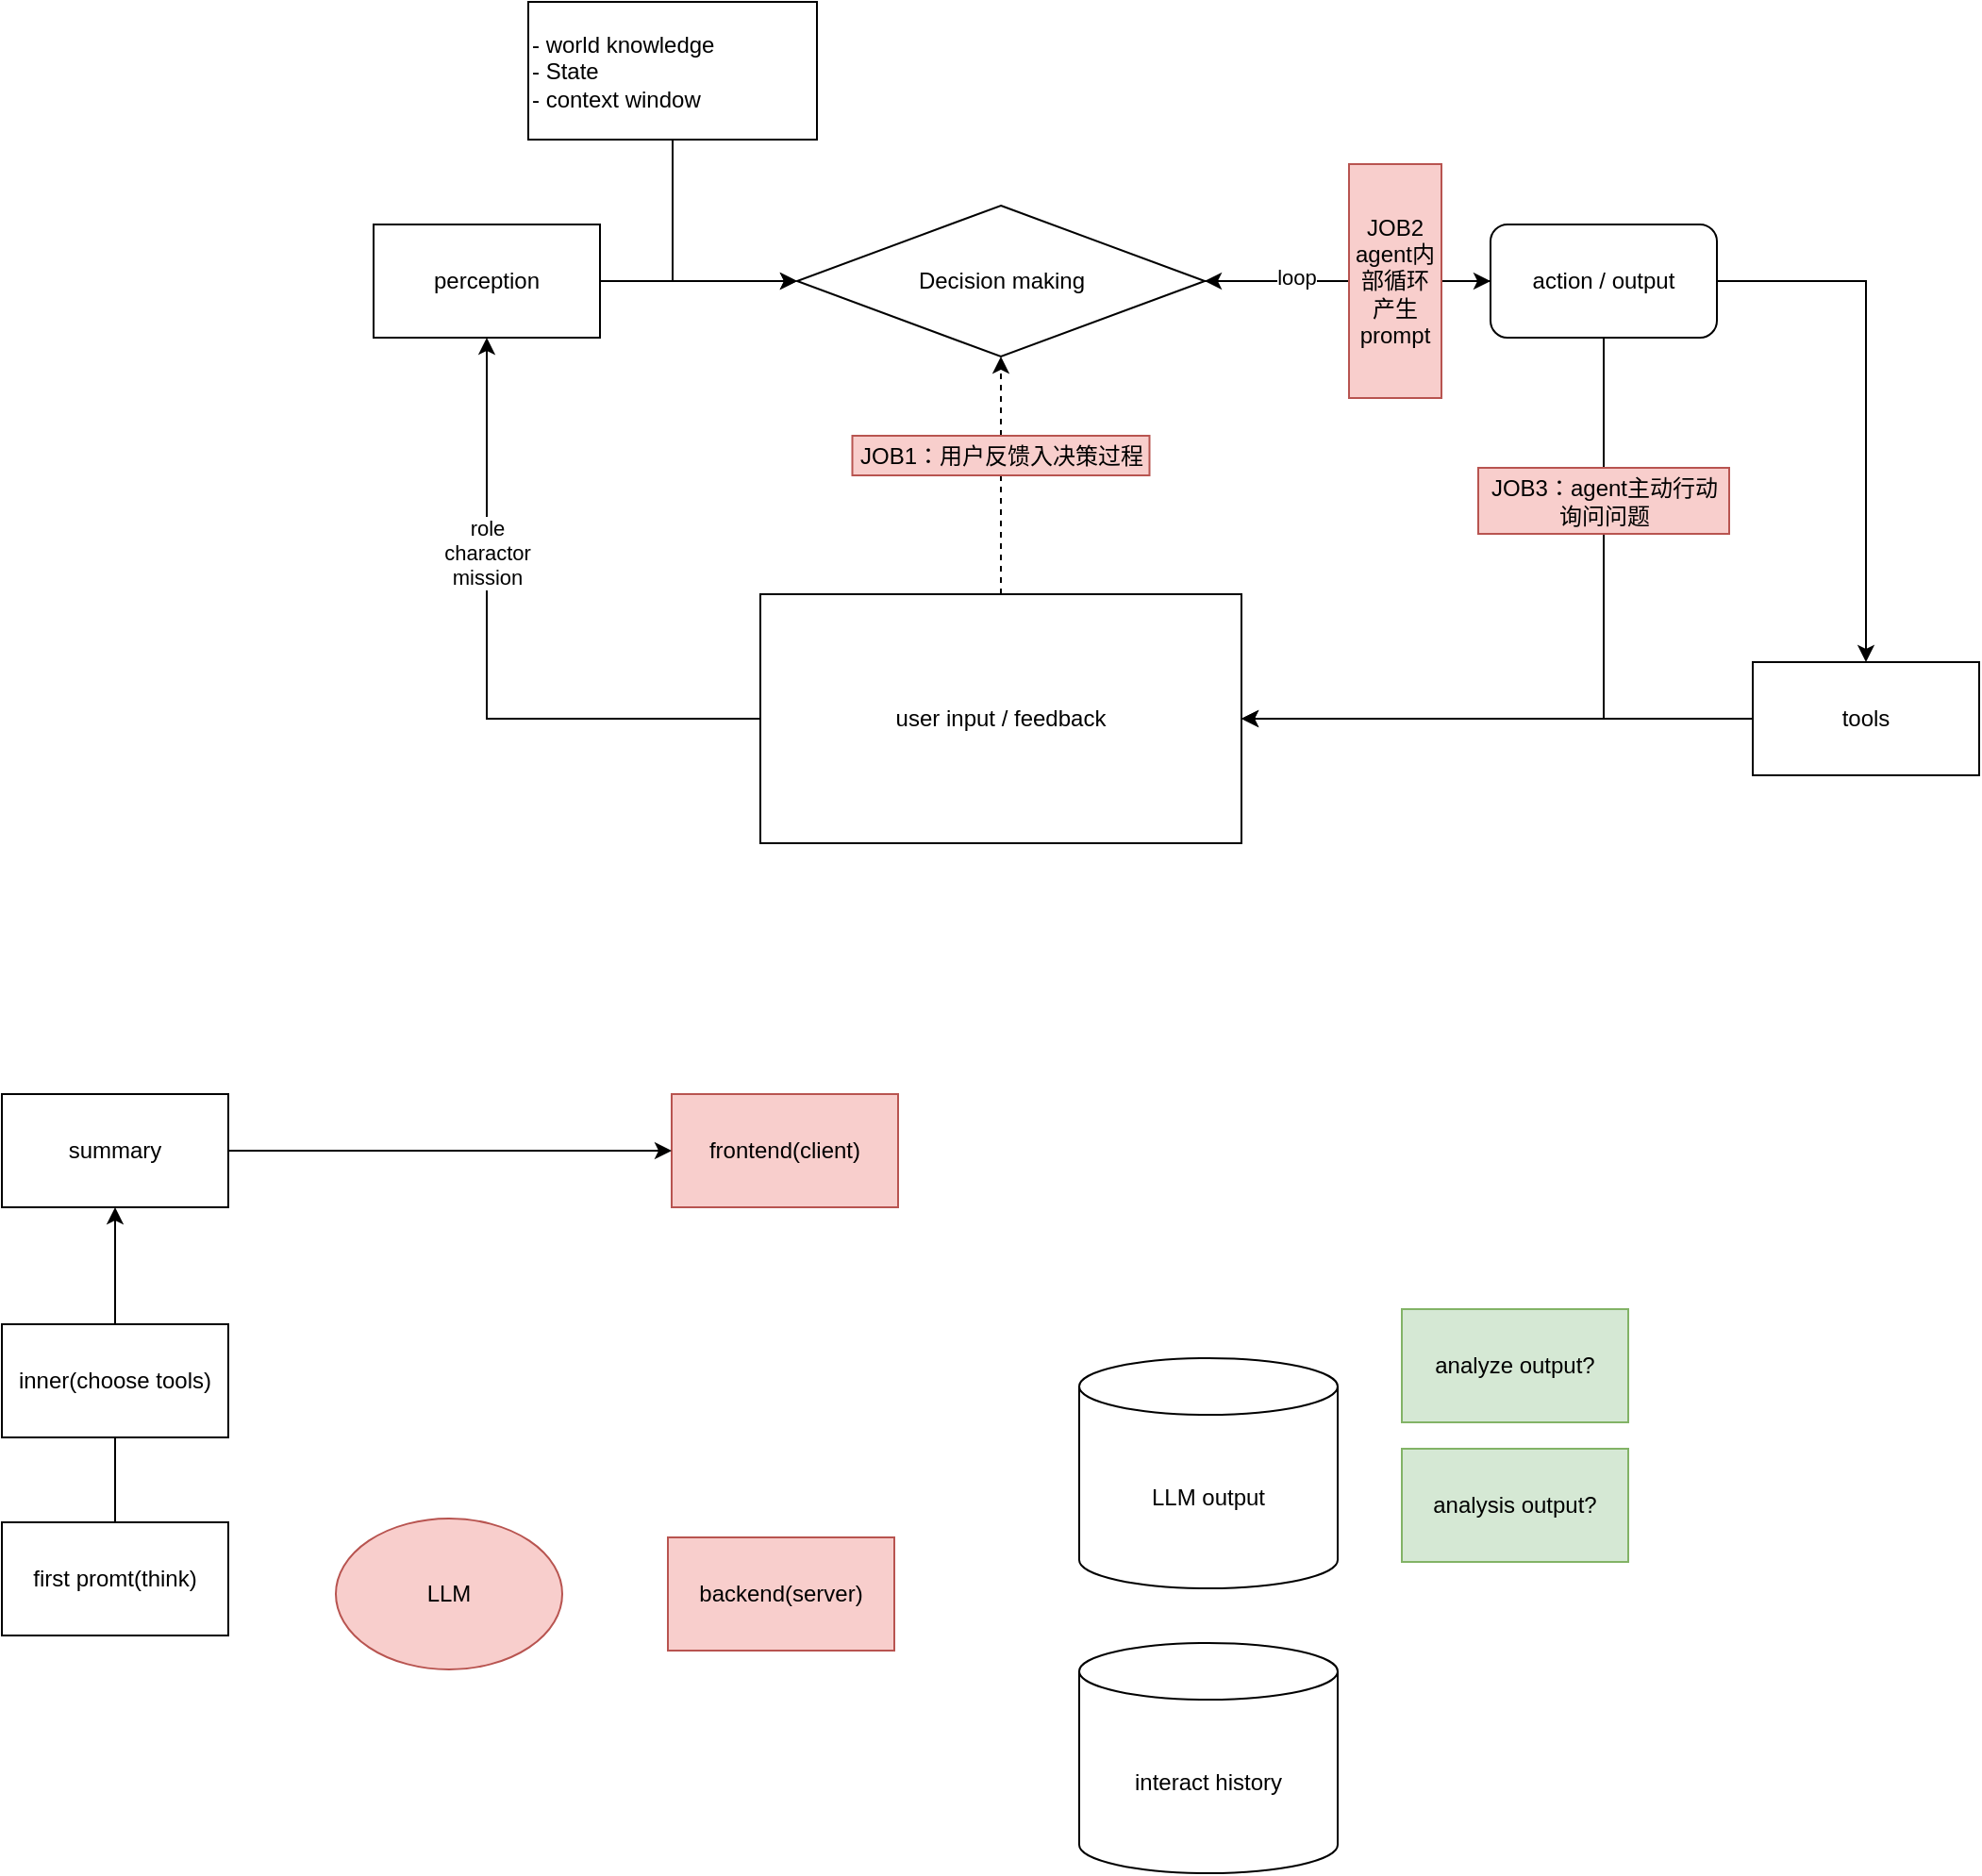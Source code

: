 <mxfile version="24.8.4">
  <diagram name="第 1 页" id="6qtlrhqvGVMhSLtM3vMk">
    <mxGraphModel dx="1354" dy="605" grid="0" gridSize="10" guides="1" tooltips="1" connect="1" arrows="1" fold="1" page="0" pageScale="1" pageWidth="827" pageHeight="1169" math="0" shadow="0">
      <root>
        <mxCell id="0" />
        <mxCell id="1" parent="0" />
        <mxCell id="uCYTDgje04zDZOGfKJm4-18" style="edgeStyle=orthogonalEdgeStyle;rounded=0;orthogonalLoop=1;jettySize=auto;html=1;exitX=1;exitY=0.5;exitDx=0;exitDy=0;entryX=0;entryY=0.5;entryDx=0;entryDy=0;" parent="1" source="uCYTDgje04zDZOGfKJm4-15" target="uCYTDgje04zDZOGfKJm4-17" edge="1">
          <mxGeometry relative="1" as="geometry" />
        </mxCell>
        <mxCell id="uCYTDgje04zDZOGfKJm4-15" value="perception" style="rounded=0;whiteSpace=wrap;html=1;" parent="1" vertex="1">
          <mxGeometry x="-50" y="272" width="120" height="60" as="geometry" />
        </mxCell>
        <mxCell id="uCYTDgje04zDZOGfKJm4-30" style="edgeStyle=orthogonalEdgeStyle;rounded=0;orthogonalLoop=1;jettySize=auto;html=1;exitX=0.5;exitY=1;exitDx=0;exitDy=0;entryX=0;entryY=0.5;entryDx=0;entryDy=0;" parent="1" source="uCYTDgje04zDZOGfKJm4-16" target="uCYTDgje04zDZOGfKJm4-17" edge="1">
          <mxGeometry relative="1" as="geometry" />
        </mxCell>
        <mxCell id="uCYTDgje04zDZOGfKJm4-16" value="- world knowledge&lt;br&gt;- State&lt;br&gt;- context window" style="rounded=0;whiteSpace=wrap;html=1;align=left;" parent="1" vertex="1">
          <mxGeometry x="32" y="154" width="153" height="73" as="geometry" />
        </mxCell>
        <mxCell id="uCYTDgje04zDZOGfKJm4-25" style="edgeStyle=orthogonalEdgeStyle;rounded=0;orthogonalLoop=1;jettySize=auto;html=1;exitX=1;exitY=0.5;exitDx=0;exitDy=0;entryX=0;entryY=0.5;entryDx=0;entryDy=0;" parent="1" source="uCYTDgje04zDZOGfKJm4-17" target="uCYTDgje04zDZOGfKJm4-24" edge="1">
          <mxGeometry relative="1" as="geometry" />
        </mxCell>
        <mxCell id="uCYTDgje04zDZOGfKJm4-17" value="Decision making" style="rhombus;whiteSpace=wrap;html=1;" parent="1" vertex="1">
          <mxGeometry x="174.5" y="262" width="216" height="80" as="geometry" />
        </mxCell>
        <mxCell id="uCYTDgje04zDZOGfKJm4-21" style="edgeStyle=orthogonalEdgeStyle;rounded=0;orthogonalLoop=1;jettySize=auto;html=1;exitX=0;exitY=0.5;exitDx=0;exitDy=0;entryX=0.5;entryY=1;entryDx=0;entryDy=0;" parent="1" source="uCYTDgje04zDZOGfKJm4-20" target="uCYTDgje04zDZOGfKJm4-15" edge="1">
          <mxGeometry relative="1" as="geometry" />
        </mxCell>
        <mxCell id="uCYTDgje04zDZOGfKJm4-29" value="role&lt;br&gt;charactor&lt;br&gt;mission" style="edgeLabel;html=1;align=center;verticalAlign=middle;resizable=0;points=[];" parent="uCYTDgje04zDZOGfKJm4-21" vertex="1" connectable="0">
          <mxGeometry x="0.343" relative="1" as="geometry">
            <mxPoint as="offset" />
          </mxGeometry>
        </mxCell>
        <mxCell id="uCYTDgje04zDZOGfKJm4-22" style="edgeStyle=orthogonalEdgeStyle;rounded=0;orthogonalLoop=1;jettySize=auto;html=1;exitX=0.5;exitY=0;exitDx=0;exitDy=0;dashed=1;" parent="1" source="uCYTDgje04zDZOGfKJm4-20" target="uCYTDgje04zDZOGfKJm4-17" edge="1">
          <mxGeometry relative="1" as="geometry" />
        </mxCell>
        <mxCell id="uCYTDgje04zDZOGfKJm4-20" value="user input / feedback" style="rounded=0;whiteSpace=wrap;html=1;" parent="1" vertex="1">
          <mxGeometry x="155" y="468" width="255" height="132" as="geometry" />
        </mxCell>
        <mxCell id="uCYTDgje04zDZOGfKJm4-28" style="edgeStyle=orthogonalEdgeStyle;rounded=0;orthogonalLoop=1;jettySize=auto;html=1;exitX=0;exitY=0.5;exitDx=0;exitDy=0;entryX=1;entryY=0.5;entryDx=0;entryDy=0;" parent="1" source="uCYTDgje04zDZOGfKJm4-23" target="uCYTDgje04zDZOGfKJm4-20" edge="1">
          <mxGeometry relative="1" as="geometry" />
        </mxCell>
        <mxCell id="uCYTDgje04zDZOGfKJm4-23" value="tools" style="rounded=0;whiteSpace=wrap;html=1;" parent="1" vertex="1">
          <mxGeometry x="681" y="504" width="120" height="60" as="geometry" />
        </mxCell>
        <mxCell id="uCYTDgje04zDZOGfKJm4-32" style="edgeStyle=orthogonalEdgeStyle;rounded=0;orthogonalLoop=1;jettySize=auto;html=1;exitX=0;exitY=0.5;exitDx=0;exitDy=0;entryX=1;entryY=0.5;entryDx=0;entryDy=0;" parent="1" source="uCYTDgje04zDZOGfKJm4-24" target="uCYTDgje04zDZOGfKJm4-17" edge="1">
          <mxGeometry relative="1" as="geometry" />
        </mxCell>
        <mxCell id="uCYTDgje04zDZOGfKJm4-33" value="loop" style="edgeLabel;html=1;align=center;verticalAlign=middle;resizable=0;points=[];" parent="uCYTDgje04zDZOGfKJm4-32" vertex="1" connectable="0">
          <mxGeometry x="0.214" y="1" relative="1" as="geometry">
            <mxPoint x="-11" y="-3" as="offset" />
          </mxGeometry>
        </mxCell>
        <mxCell id="uCYTDgje04zDZOGfKJm4-37" style="edgeStyle=orthogonalEdgeStyle;rounded=0;orthogonalLoop=1;jettySize=auto;html=1;exitX=0.5;exitY=1;exitDx=0;exitDy=0;entryX=1;entryY=0.5;entryDx=0;entryDy=0;" parent="1" source="uCYTDgje04zDZOGfKJm4-24" target="uCYTDgje04zDZOGfKJm4-20" edge="1">
          <mxGeometry relative="1" as="geometry" />
        </mxCell>
        <mxCell id="uCYTDgje04zDZOGfKJm4-38" style="edgeStyle=orthogonalEdgeStyle;rounded=0;orthogonalLoop=1;jettySize=auto;html=1;exitX=1;exitY=0.5;exitDx=0;exitDy=0;entryX=0.5;entryY=0;entryDx=0;entryDy=0;" parent="1" source="uCYTDgje04zDZOGfKJm4-24" target="uCYTDgje04zDZOGfKJm4-23" edge="1">
          <mxGeometry relative="1" as="geometry" />
        </mxCell>
        <mxCell id="uCYTDgje04zDZOGfKJm4-24" value="action / output" style="rounded=1;whiteSpace=wrap;html=1;" parent="1" vertex="1">
          <mxGeometry x="542" y="272" width="120" height="60" as="geometry" />
        </mxCell>
        <mxCell id="uCYTDgje04zDZOGfKJm4-34" value="JOB1：用户反馈入决策过程" style="rounded=0;whiteSpace=wrap;html=1;fillColor=#f8cecc;strokeColor=#b85450;" parent="1" vertex="1">
          <mxGeometry x="203.75" y="384" width="157.5" height="21" as="geometry" />
        </mxCell>
        <mxCell id="uCYTDgje04zDZOGfKJm4-35" value="JOB2&lt;br&gt;agent内部循环产生prompt" style="rounded=0;whiteSpace=wrap;html=1;fillColor=#f8cecc;strokeColor=#b85450;" parent="1" vertex="1">
          <mxGeometry x="467" y="240" width="49" height="124" as="geometry" />
        </mxCell>
        <mxCell id="uCYTDgje04zDZOGfKJm4-36" value="JOB3：agent主动行动询问问题" style="rounded=0;whiteSpace=wrap;html=1;fillColor=#f8cecc;strokeColor=#b85450;" parent="1" vertex="1">
          <mxGeometry x="535.5" y="401" width="133" height="35" as="geometry" />
        </mxCell>
        <mxCell id="u5mfamdztPYe69HT2Pw6-1" value="frontend(client)" style="rounded=0;whiteSpace=wrap;html=1;fillColor=#f8cecc;strokeColor=#b85450;" vertex="1" parent="1">
          <mxGeometry x="108" y="733" width="120" height="60" as="geometry" />
        </mxCell>
        <mxCell id="u5mfamdztPYe69HT2Pw6-2" value="backend(server)" style="rounded=0;whiteSpace=wrap;html=1;fillColor=#f8cecc;strokeColor=#b85450;" vertex="1" parent="1">
          <mxGeometry x="106" y="968" width="120" height="60" as="geometry" />
        </mxCell>
        <mxCell id="u5mfamdztPYe69HT2Pw6-3" value="LLM output" style="shape=cylinder3;whiteSpace=wrap;html=1;boundedLbl=1;backgroundOutline=1;size=15;" vertex="1" parent="1">
          <mxGeometry x="324" y="873" width="137" height="122" as="geometry" />
        </mxCell>
        <mxCell id="u5mfamdztPYe69HT2Pw6-5" value="LLM" style="ellipse;whiteSpace=wrap;html=1;fillColor=#f8cecc;strokeColor=#b85450;" vertex="1" parent="1">
          <mxGeometry x="-70" y="958" width="120" height="80" as="geometry" />
        </mxCell>
        <mxCell id="u5mfamdztPYe69HT2Pw6-9" value="" style="edgeStyle=orthogonalEdgeStyle;rounded=0;orthogonalLoop=1;jettySize=auto;html=1;" edge="1" parent="1" source="u5mfamdztPYe69HT2Pw6-6" target="u5mfamdztPYe69HT2Pw6-8">
          <mxGeometry relative="1" as="geometry" />
        </mxCell>
        <mxCell id="u5mfamdztPYe69HT2Pw6-6" value="first promt(think)" style="rounded=0;whiteSpace=wrap;html=1;" vertex="1" parent="1">
          <mxGeometry x="-247" y="960" width="120" height="60" as="geometry" />
        </mxCell>
        <mxCell id="u5mfamdztPYe69HT2Pw6-7" value="inner(choose tools)" style="rounded=0;whiteSpace=wrap;html=1;" vertex="1" parent="1">
          <mxGeometry x="-247" y="855" width="120" height="60" as="geometry" />
        </mxCell>
        <mxCell id="u5mfamdztPYe69HT2Pw6-12" style="edgeStyle=orthogonalEdgeStyle;rounded=0;orthogonalLoop=1;jettySize=auto;html=1;exitX=1;exitY=0.5;exitDx=0;exitDy=0;" edge="1" parent="1" source="u5mfamdztPYe69HT2Pw6-8" target="u5mfamdztPYe69HT2Pw6-1">
          <mxGeometry relative="1" as="geometry" />
        </mxCell>
        <mxCell id="u5mfamdztPYe69HT2Pw6-8" value="summary" style="rounded=0;whiteSpace=wrap;html=1;" vertex="1" parent="1">
          <mxGeometry x="-247" y="733" width="120" height="60" as="geometry" />
        </mxCell>
        <mxCell id="u5mfamdztPYe69HT2Pw6-14" value="interact history" style="shape=cylinder3;whiteSpace=wrap;html=1;boundedLbl=1;backgroundOutline=1;size=15;" vertex="1" parent="1">
          <mxGeometry x="324" y="1024" width="137" height="122" as="geometry" />
        </mxCell>
        <mxCell id="u5mfamdztPYe69HT2Pw6-15" value="analyze output?" style="rounded=0;whiteSpace=wrap;html=1;fillColor=#d5e8d4;strokeColor=#82b366;" vertex="1" parent="1">
          <mxGeometry x="495" y="847" width="120" height="60" as="geometry" />
        </mxCell>
        <mxCell id="u5mfamdztPYe69HT2Pw6-16" value="analysis output?" style="rounded=0;whiteSpace=wrap;html=1;fillColor=#d5e8d4;strokeColor=#82b366;" vertex="1" parent="1">
          <mxGeometry x="495" y="921" width="120" height="60" as="geometry" />
        </mxCell>
      </root>
    </mxGraphModel>
  </diagram>
</mxfile>
